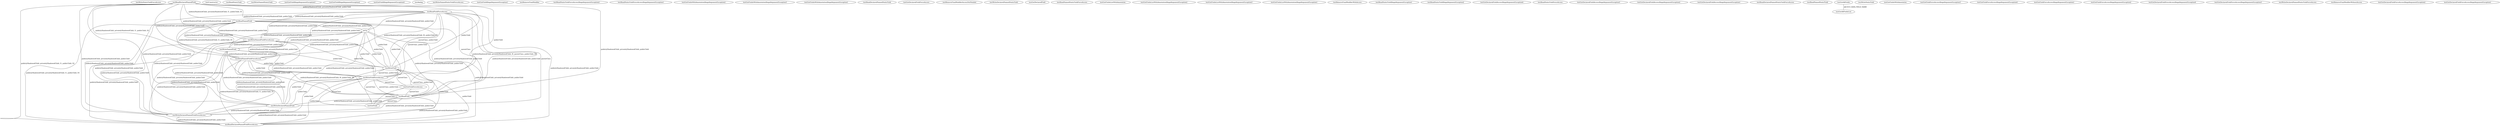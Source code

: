 digraph G {
testWriteStaticFieldForceAccess;
testReadDeclaredNamedField;
testReadFieldForceAccess;
testConstructor;
testReadStaticField;
testReadNamedField;
testWriteNamedStaticField;
testGetFieldIllegalArgumentException3;
setUp;
testGetFieldIllegalArgumentException2;
testGetFieldIllegalArgumentException4;
testAmbig;
testWriteNamedFieldForceAccess;
testWriteNamedStaticFieldForceAccess;
testWriteNamedField;
testGetFieldIllegalArgumentException1;
testRemoveFinalModifier;
testReadStaticFieldForceAccessIllegalArgumentException2;
testReadStaticFieldForceAccessIllegalArgumentException1;
testGetFieldsWithAnnotationIllegalArgumentException2;
testGetFieldsWithAnnotationIllegalArgumentException3;
testReadNamedFieldForceAccess;
testWriteField;
testGetFieldsWithAnnotationIllegalArgumentException1;
testReadDeclaredNamedStaticField;
testWriteFieldForceAccess;
testGetFieldForceAccess;
testReadField;
testGetDeclaredFieldForceAccess;
testRemoveFinalModifierAccessNotNeeded;
testWriteDeclaredNamedField;
testWriteDeclaredNamedStaticField;
testGetDeclaredField;
testReadNamedStaticFieldForceAccess;
testGetFieldsListWithAnnotation;
testGetFieldsListWithAnnotationIllegalArgumentException2;
testGetFieldsListWithAnnotationIllegalArgumentException3;
testGetFieldsListWithAnnotationIllegalArgumentException1;
testRemoveFinalModifierWithAccess;
testReadStaticFieldIllegalArgumentException1;
testReadStaticFieldIllegalArgumentException2;
testGetDeclaredFieldAccessIllegalArgumentException4;
testReadStaticFieldForceAccess;
testGetDeclaredFieldAccessIllegalArgumentException3;
testGetDeclaredFieldAccessIllegalArgumentException2;
testGetDeclaredFieldAccessIllegalArgumentException1;
testReadDeclaredNamedStaticFieldForceAccess;
testReadNamedStaticField;
testGetAllFields;
testWriteDeclaredNamedFieldForceAccess;
testWriteStaticField;
testGetFieldsWithAnnotation;
testGetFieldForceAccessIllegalArgumentException3;
testGetFieldForceAccessIllegalArgumentException4;
testGetAllFieldsList;
testGetField;
testGetFieldForceAccessIllegalArgumentException1;
testGetFieldForceAccessIllegalArgumentException2;
testGetDeclaredFieldForceAccessIllegalArgumentException4;
testGetDeclaredFieldForceAccessIllegalArgumentException3;
testWriteDeclaredNamedStaticFieldForceAccess;
testRemoveFinalModifierWithoutAccess;
testReadDeclaredNamedFieldForceAccess;
testGetDeclaredFieldForceAccessIllegalArgumentException2;
testGetDeclaredFieldForceAccessIllegalArgumentException1;
testWriteNamedFieldForceAccess -> testWriteNamedField [label=" publiclyShadowedChild, privatelyShadowedChild, publicChild", dir=none];
testWriteNamedFieldForceAccess -> testReadField [label=" publiclyShadowedChild, privatelyShadowedChild, publicChild", dir=none];
testWriteNamedFieldForceAccess -> testReadNamedFieldForceAccess [label=" publiclyShadowedChild, privatelyShadowedChild, publicChild", dir=none];
testWriteNamedFieldForceAccess -> testWriteField [label=" publicChild", dir=none];
testWriteNamedFieldForceAccess -> testWriteDeclaredNamedField [label=" publiclyShadowedChild, privatelyShadowedChild, publicChild", dir=none];
testWriteNamedFieldForceAccess -> testReadDeclaredNamedFieldForceAccess [label=" publiclyShadowedChild, privatelyShadowedChild, publicChild", dir=none];
testWriteNamedFieldForceAccess -> testWriteDeclaredNamedFieldForceAccess [label=" publiclyShadowedChild, privatelyShadowedChild, publicChild", dir=none];
testWriteNamedFieldForceAccess -> testWriteFieldForceAccess [label=" publicChild", dir=none];
testWriteNamedField -> testReadField [label=" publiclyShadowedChild, privatelyShadowedChild, publicChild", dir=none];
testWriteNamedField -> testReadNamedFieldForceAccess [label=" publiclyShadowedChild, privatelyShadowedChild, publicChild", dir=none];
testWriteNamedField -> testWriteField [label=" publicChild", dir=none];
testWriteNamedField -> testWriteDeclaredNamedField [label=" publiclyShadowedChild, privatelyShadowedChild, publicChild", dir=none];
testWriteNamedField -> testReadDeclaredNamedFieldForceAccess [label=" publiclyShadowedChild, privatelyShadowedChild, publicChild", dir=none];
testWriteNamedField -> testWriteDeclaredNamedFieldForceAccess [label=" publiclyShadowedChild, privatelyShadowedChild, publicChild", dir=none];
testWriteNamedField -> testWriteFieldForceAccess [label=" publicChild", dir=none];
testReadDeclaredNamedField -> testWriteNamedFieldForceAccess [label=" publiclyShadowedChild, privatelyShadowedChild, publicChild", dir=none];
testReadDeclaredNamedField -> testWriteNamedField [label=" publiclyShadowedChild, privatelyShadowedChild, publicChild", dir=none];
testReadDeclaredNamedField -> testReadField [label=" publiclyShadowedChild, privatelyShadowedChild, publicChild", dir=none];
testReadDeclaredNamedField -> setUp [label=" publiclyShadowedChild, privatelyShadowedChild, publicChild", dir=none];
testReadDeclaredNamedField -> testReadFieldForceAccess [label=" publiclyShadowedChild, privatelyShadowedChild, publicChild", dir=none];
testReadDeclaredNamedField -> testReadNamedFieldForceAccess [label=" publiclyShadowedChild, privatelyShadowedChild, I1, publicChild, D1", dir=none];
testReadDeclaredNamedField -> testWriteField [label=" publicChild", dir=none];
testReadDeclaredNamedField -> testWriteDeclaredNamedField [label=" publiclyShadowedChild, privatelyShadowedChild, publicChild", dir=none];
testReadDeclaredNamedField -> testReadDeclaredNamedFieldForceAccess [label=" publiclyShadowedChild, privatelyShadowedChild, I1, publicChild, D1", dir=none];
testReadDeclaredNamedField -> testWriteDeclaredNamedFieldForceAccess [label=" publiclyShadowedChild, privatelyShadowedChild, publicChild", dir=none];
testReadDeclaredNamedField -> testReadNamedField [label=" publiclyShadowedChild, privatelyShadowedChild, I1, publicChild, D1", dir=none];
testReadDeclaredNamedField -> testWriteFieldForceAccess [label=" publicChild", dir=none];
testReadFieldForceAccess -> testWriteNamedFieldForceAccess [label=" publiclyShadowedChild, privatelyShadowedChild, publicChild", dir=none];
testReadFieldForceAccess -> testWriteNamedField [label=" publiclyShadowedChild, privatelyShadowedChild, publicChild", dir=none];
testReadFieldForceAccess -> testReadNamedFieldForceAccess [label=" publiclyShadowedChild, privatelyShadowedChild, I0, publicChild, D0", dir=none];
testReadFieldForceAccess -> testWriteField [label=" parentClass, publicChild", dir=none];
testReadFieldForceAccess -> testWriteDeclaredNamedFieldForceAccess [label=" publiclyShadowedChild, privatelyShadowedChild, publicChild", dir=none];
testReadFieldForceAccess -> testReadNamedField [label=" publiclyShadowedChild, privatelyShadowedChild, publicChild", dir=none];
testReadFieldForceAccess -> testWriteFieldForceAccess [label=" parentClass, publicChild", dir=none];
testReadFieldForceAccess -> testGetFieldForceAccess [label=" parentClass", dir=none];
testReadFieldForceAccess -> testReadField [label=" publiclyShadowedChild, privatelyShadowedChild, I0, parentClass, publicChild, D0", dir=none];
testReadFieldForceAccess -> testGetField [label=" parentClass", dir=none];
testReadFieldForceAccess -> setUp [label=" publiclyShadowedChild, privatelyShadowedChild, publicChild", dir=none];
testReadFieldForceAccess -> testWriteDeclaredNamedField [label=" publiclyShadowedChild, privatelyShadowedChild, publicChild", dir=none];
testReadFieldForceAccess -> testReadDeclaredNamedFieldForceAccess [label=" publiclyShadowedChild, privatelyShadowedChild, publicChild", dir=none];
testReadNamedFieldForceAccess -> testReadField [label=" publiclyShadowedChild, privatelyShadowedChild, I0, publicChild, D0", dir=none];
testReadNamedFieldForceAccess -> testWriteField [label=" publicChild", dir=none];
testReadNamedFieldForceAccess -> testWriteDeclaredNamedField [label=" publiclyShadowedChild, privatelyShadowedChild, publicChild", dir=none];
testReadNamedFieldForceAccess -> testReadDeclaredNamedFieldForceAccess [label=" publiclyShadowedChild, privatelyShadowedChild, I1, publicChild, D1", dir=none];
testReadNamedFieldForceAccess -> testWriteDeclaredNamedFieldForceAccess [label=" publiclyShadowedChild, privatelyShadowedChild, publicChild", dir=none];
testReadNamedFieldForceAccess -> testWriteFieldForceAccess [label=" publicChild", dir=none];
testWriteField -> testGetFieldForceAccess [label=" parentClass", dir=none];
testWriteField -> testReadField [label=" parentClass, publicChild", dir=none];
testWriteField -> testGetField [label=" parentClass", dir=none];
testWriteField -> testWriteDeclaredNamedField [label=" publicChild", dir=none];
testWriteField -> testReadDeclaredNamedFieldForceAccess [label=" publicChild", dir=none];
testWriteField -> testWriteDeclaredNamedFieldForceAccess [label=" publicChild", dir=none];
testWriteField -> testWriteFieldForceAccess [label=" parentClass, publicChild", dir=none];
testGetAllFields -> testGetAllFieldsList [label=" JACOCO_DATA_FIELD_NAME", dir=none];
testWriteDeclaredNamedFieldForceAccess -> testReadDeclaredNamedFieldForceAccess [label=" publiclyShadowedChild, privatelyShadowedChild, publicChild", dir=none];
testReadNamedField -> testWriteNamedFieldForceAccess [label=" publiclyShadowedChild, privatelyShadowedChild, publicChild", dir=none];
testReadNamedField -> testWriteNamedField [label=" publiclyShadowedChild, privatelyShadowedChild, publicChild", dir=none];
testReadNamedField -> testReadField [label=" publiclyShadowedChild, privatelyShadowedChild, publicChild", dir=none];
testReadNamedField -> setUp [label=" publiclyShadowedChild, privatelyShadowedChild, publicChild", dir=none];
testReadNamedField -> testReadNamedFieldForceAccess [label=" publiclyShadowedChild, privatelyShadowedChild, I1, publicChild, D1", dir=none];
testReadNamedField -> testWriteField [label=" publicChild", dir=none];
testReadNamedField -> testWriteDeclaredNamedField [label=" publiclyShadowedChild, privatelyShadowedChild, publicChild", dir=none];
testReadNamedField -> testReadDeclaredNamedFieldForceAccess [label=" publiclyShadowedChild, privatelyShadowedChild, I1, publicChild, D1", dir=none];
testReadNamedField -> testWriteDeclaredNamedFieldForceAccess [label=" publiclyShadowedChild, privatelyShadowedChild, publicChild", dir=none];
testReadNamedField -> testWriteFieldForceAccess [label=" publicChild", dir=none];
testWriteFieldForceAccess -> testGetFieldForceAccess [label=" parentClass", dir=none];
testWriteFieldForceAccess -> testReadField [label=" parentClass, publicChild", dir=none];
testWriteFieldForceAccess -> testGetField [label=" parentClass", dir=none];
testWriteFieldForceAccess -> testWriteDeclaredNamedField [label=" publicChild", dir=none];
testWriteFieldForceAccess -> testReadDeclaredNamedFieldForceAccess [label=" publicChild", dir=none];
testWriteFieldForceAccess -> testWriteDeclaredNamedFieldForceAccess [label=" publicChild", dir=none];
testGetFieldForceAccess -> testReadField [label=" parentClass", dir=none];
testGetFieldForceAccess -> testGetField [label=" parentClass", dir=none];
testReadField -> testGetField [label=" parentClass", dir=none];
testReadField -> testWriteDeclaredNamedField [label=" publiclyShadowedChild, privatelyShadowedChild, publicChild", dir=none];
testReadField -> testReadDeclaredNamedFieldForceAccess [label=" publiclyShadowedChild, privatelyShadowedChild, publicChild", dir=none];
testReadField -> testWriteDeclaredNamedFieldForceAccess [label=" publiclyShadowedChild, privatelyShadowedChild, publicChild", dir=none];
setUp -> testWriteNamedFieldForceAccess [label=" publiclyShadowedChild, privatelyShadowedChild, publicChild", dir=none];
setUp -> testWriteNamedField [label=" publiclyShadowedChild, privatelyShadowedChild, publicChild", dir=none];
setUp -> testReadField [label=" publiclyShadowedChild, privatelyShadowedChild, publicChild", dir=none];
setUp -> testReadNamedFieldForceAccess [label=" publiclyShadowedChild, privatelyShadowedChild, publicChild", dir=none];
setUp -> testWriteField [label=" publicChild", dir=none];
setUp -> testWriteDeclaredNamedField [label=" publiclyShadowedChild, privatelyShadowedChild, publicChild", dir=none];
setUp -> testReadDeclaredNamedFieldForceAccess [label=" publiclyShadowedChild, privatelyShadowedChild, publicChild", dir=none];
setUp -> testWriteDeclaredNamedFieldForceAccess [label=" publiclyShadowedChild, privatelyShadowedChild, publicChild", dir=none];
setUp -> testWriteFieldForceAccess [label=" publicChild", dir=none];
testWriteDeclaredNamedField -> testReadDeclaredNamedFieldForceAccess [label=" publiclyShadowedChild, privatelyShadowedChild, publicChild", dir=none];
testWriteDeclaredNamedField -> testWriteDeclaredNamedFieldForceAccess [label=" publiclyShadowedChild, privatelyShadowedChild, publicChild", dir=none];
}
